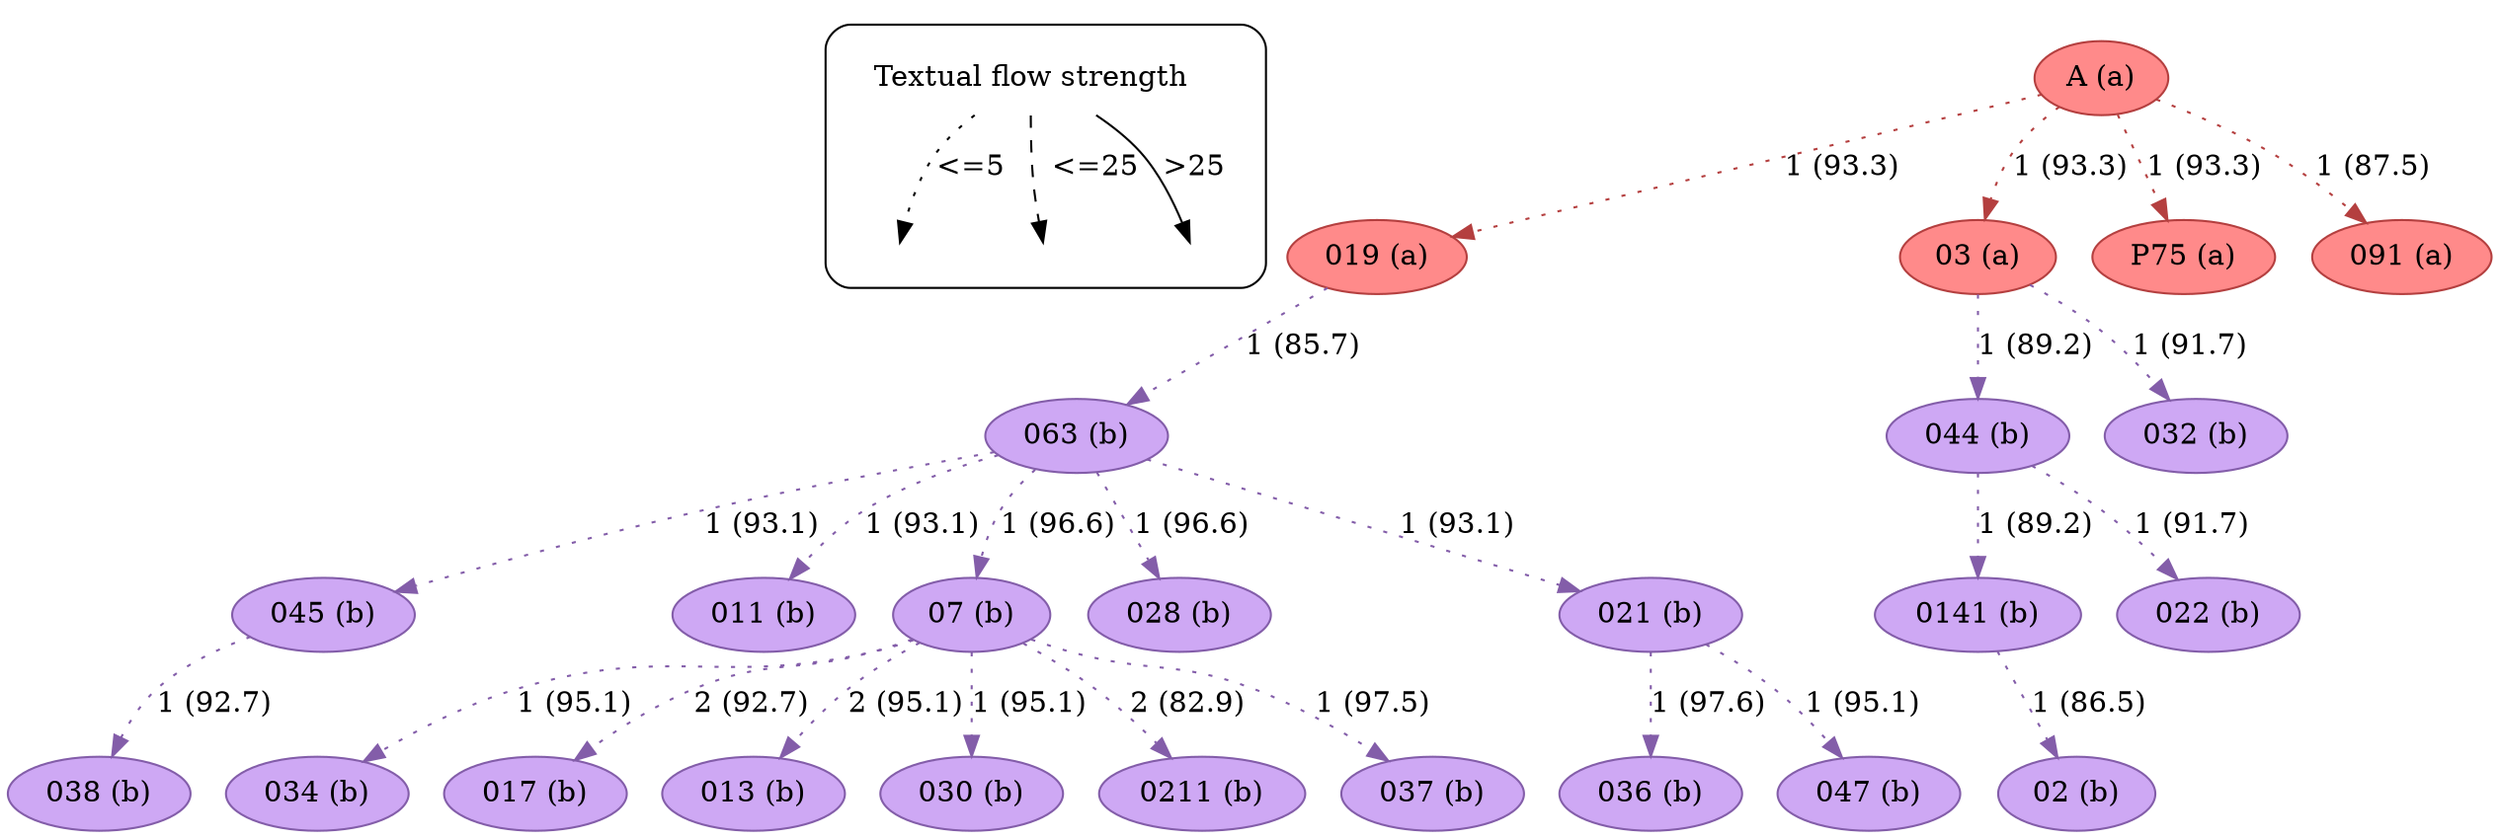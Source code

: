 strict digraph  {
	node [label="\N"];
	subgraph cluster_legend {
		graph [style=rounded];
		leg_s		 [label="Textual flow strength",
			shape=plaintext];
		leg_e1		 [fixedsize=True,
			height=0.2,
			label="",
			style=invis];
		leg_s -> leg_e1		 [label="<=5  ",
			style=dotted];
		leg_e2		 [fixedsize=True,
			height=0.2,
			label="",
			style=invis];
		leg_s -> leg_e2		 [label="  <=25",
			style=dashed];
		leg_e3		 [fixedsize=True,
			height=0.2,
			label="",
			style=invis];
		leg_s -> leg_e3		 [label=">25",
			style=solid];
	}
	A	 [color="#b43f3f",
		fillcolor="#FF8A8A",
		label="A (a)",
		style=filled];
	019	 [color="#b43f3f",
		fillcolor="#FF8A8A",
		label="019 (a)",
		style=filled];
	A -> 019	 [color="#b43f3f",
		label="1 (93.3)",
		style=dotted];
	03	 [color="#b43f3f",
		fillcolor="#FF8A8A",
		label="03 (a)",
		style=filled];
	A -> 03	 [color="#b43f3f",
		label="1 (93.3)",
		style=dotted];
	P75	 [color="#b43f3f",
		fillcolor="#FF8A8A",
		label="P75 (a)",
		style=filled];
	A -> P75	 [color="#b43f3f",
		label="1 (93.3)",
		style=dotted];
	091	 [color="#b43f3f",
		fillcolor="#FF8A8A",
		label="091 (a)",
		style=filled];
	A -> 091	 [color="#b43f3f",
		label="1 (87.5)",
		style=dotted];
	063	 [color="#835da9",
		fillcolor="#CEA8F4",
		label="063 (b)",
		style=filled];
	019 -> 063	 [color="#835da9",
		label="1 (85.7)",
		style=dotted];
	044	 [color="#835da9",
		fillcolor="#CEA8F4",
		label="044 (b)",
		style=filled];
	03 -> 044	 [color="#835da9",
		label="1 (89.2)",
		style=dotted];
	032	 [color="#835da9",
		fillcolor="#CEA8F4",
		label="032 (b)",
		style=filled];
	03 -> 032	 [color="#835da9",
		label="1 (91.7)",
		style=dotted];
	0141	 [color="#835da9",
		fillcolor="#CEA8F4",
		label="0141 (b)",
		style=filled];
	044 -> 0141	 [color="#835da9",
		label="1 (89.2)",
		style=dotted];
	022	 [color="#835da9",
		fillcolor="#CEA8F4",
		label="022 (b)",
		style=filled];
	044 -> 022	 [color="#835da9",
		label="1 (91.7)",
		style=dotted];
	045	 [color="#835da9",
		fillcolor="#CEA8F4",
		label="045 (b)",
		style=filled];
	063 -> 045	 [color="#835da9",
		label="1 (93.1)",
		style=dotted];
	011	 [color="#835da9",
		fillcolor="#CEA8F4",
		label="011 (b)",
		style=filled];
	063 -> 011	 [color="#835da9",
		label="1 (93.1)",
		style=dotted];
	07	 [color="#835da9",
		fillcolor="#CEA8F4",
		label="07 (b)",
		style=filled];
	063 -> 07	 [color="#835da9",
		label="1 (96.6)",
		style=dotted];
	028	 [color="#835da9",
		fillcolor="#CEA8F4",
		label="028 (b)",
		style=filled];
	063 -> 028	 [color="#835da9",
		label="1 (96.6)",
		style=dotted];
	021	 [color="#835da9",
		fillcolor="#CEA8F4",
		label="021 (b)",
		style=filled];
	063 -> 021	 [color="#835da9",
		label="1 (93.1)",
		style=dotted];
	038	 [color="#835da9",
		fillcolor="#CEA8F4",
		label="038 (b)",
		style=filled];
	045 -> 038	 [color="#835da9",
		label="1 (92.7)",
		style=dotted];
	034	 [color="#835da9",
		fillcolor="#CEA8F4",
		label="034 (b)",
		style=filled];
	07 -> 034	 [color="#835da9",
		label="1 (95.1)",
		style=dotted];
	017	 [color="#835da9",
		fillcolor="#CEA8F4",
		label="017 (b)",
		style=filled];
	07 -> 017	 [color="#835da9",
		label="2 (92.7)",
		style=dotted];
	013	 [color="#835da9",
		fillcolor="#CEA8F4",
		label="013 (b)",
		style=filled];
	07 -> 013	 [color="#835da9",
		label="2 (95.1)",
		style=dotted];
	030	 [color="#835da9",
		fillcolor="#CEA8F4",
		label="030 (b)",
		style=filled];
	07 -> 030	 [color="#835da9",
		label="1 (95.1)",
		style=dotted];
	0211	 [color="#835da9",
		fillcolor="#CEA8F4",
		label="0211 (b)",
		style=filled];
	07 -> 0211	 [color="#835da9",
		label="2 (82.9)",
		style=dotted];
	037	 [color="#835da9",
		fillcolor="#CEA8F4",
		label="037 (b)",
		style=filled];
	07 -> 037	 [color="#835da9",
		label="1 (97.5)",
		style=dotted];
	02	 [color="#835da9",
		fillcolor="#CEA8F4",
		label="02 (b)",
		style=filled];
	0141 -> 02	 [color="#835da9",
		label="1 (86.5)",
		style=dotted];
	036	 [color="#835da9",
		fillcolor="#CEA8F4",
		label="036 (b)",
		style=filled];
	021 -> 036	 [color="#835da9",
		label="1 (97.6)",
		style=dotted];
	047	 [color="#835da9",
		fillcolor="#CEA8F4",
		label="047 (b)",
		style=filled];
	021 -> 047	 [color="#835da9",
		label="1 (95.1)",
		style=dotted];
}
